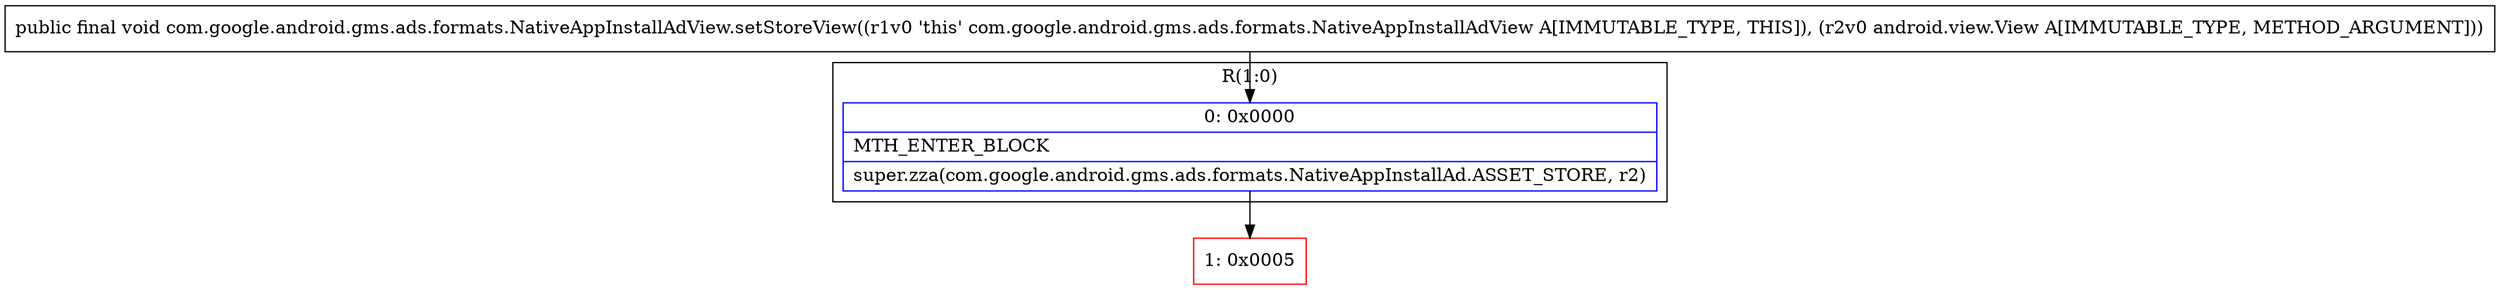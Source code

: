 digraph "CFG forcom.google.android.gms.ads.formats.NativeAppInstallAdView.setStoreView(Landroid\/view\/View;)V" {
subgraph cluster_Region_913393139 {
label = "R(1:0)";
node [shape=record,color=blue];
Node_0 [shape=record,label="{0\:\ 0x0000|MTH_ENTER_BLOCK\l|super.zza(com.google.android.gms.ads.formats.NativeAppInstallAd.ASSET_STORE, r2)\l}"];
}
Node_1 [shape=record,color=red,label="{1\:\ 0x0005}"];
MethodNode[shape=record,label="{public final void com.google.android.gms.ads.formats.NativeAppInstallAdView.setStoreView((r1v0 'this' com.google.android.gms.ads.formats.NativeAppInstallAdView A[IMMUTABLE_TYPE, THIS]), (r2v0 android.view.View A[IMMUTABLE_TYPE, METHOD_ARGUMENT])) }"];
MethodNode -> Node_0;
Node_0 -> Node_1;
}

